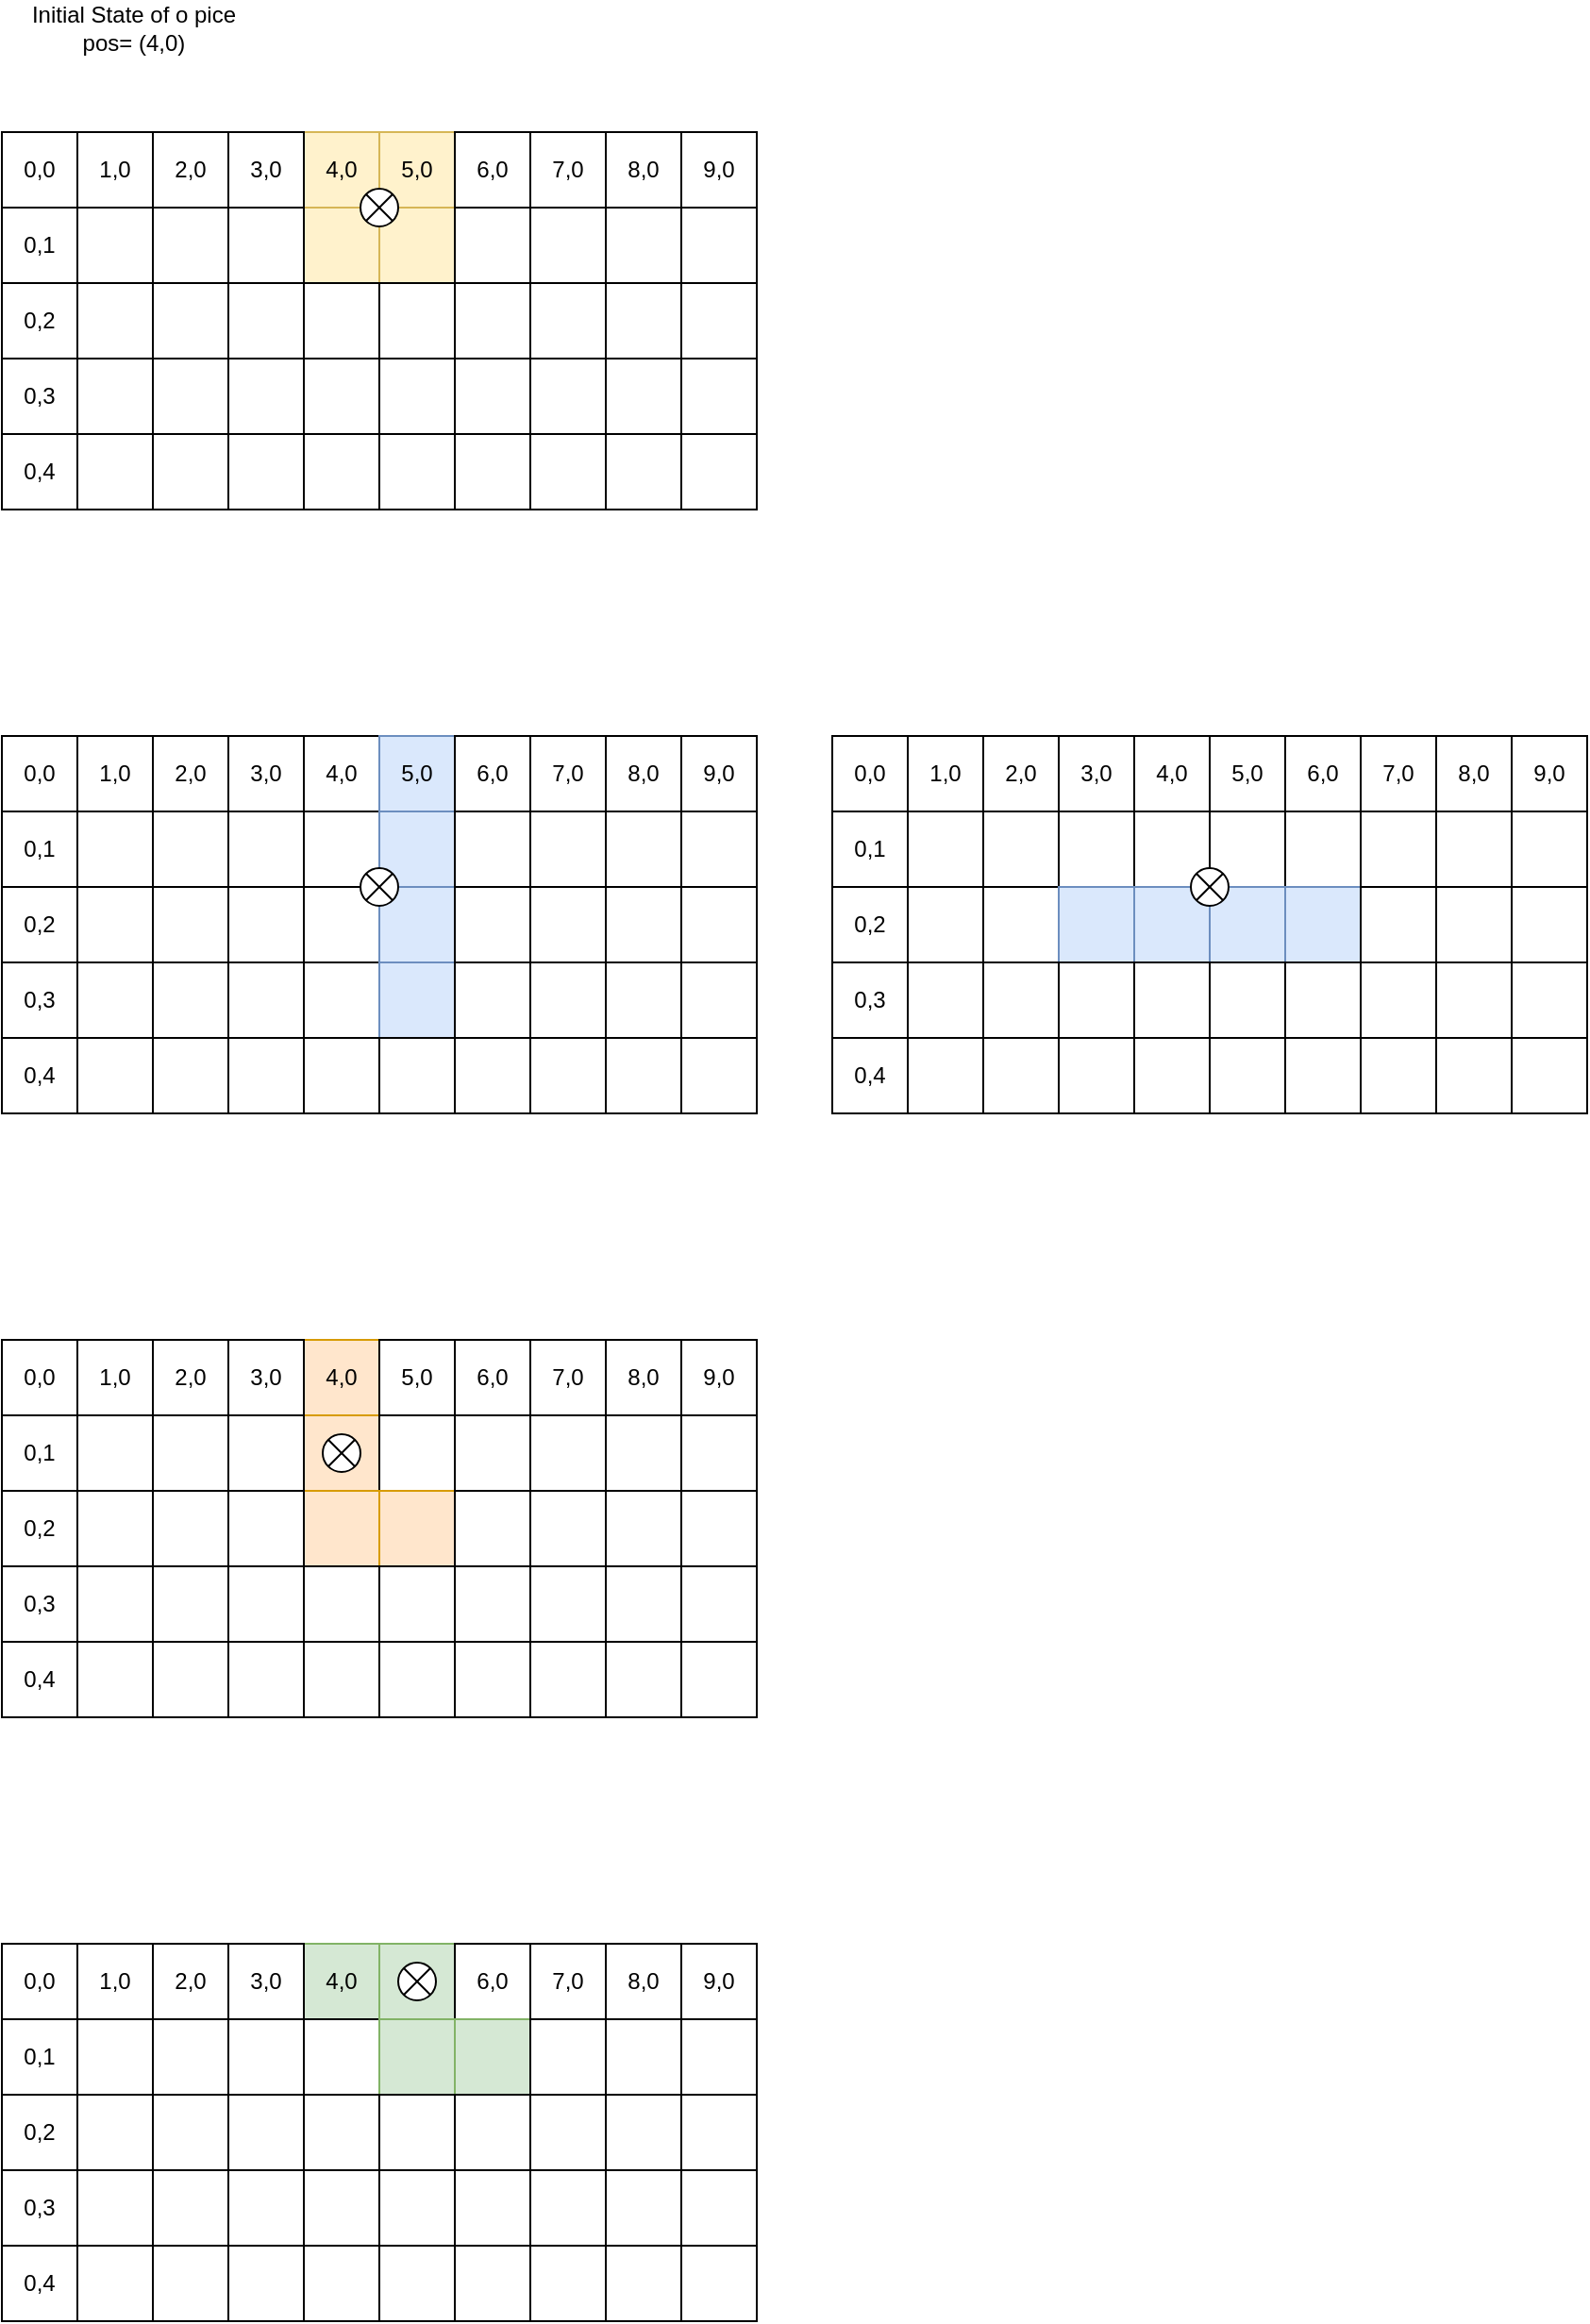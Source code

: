 <mxfile>
    <diagram id="CMZsTJMSf-XiIZ-2esJY" name="Page-1">
        <mxGraphModel dx="771" dy="532" grid="1" gridSize="10" guides="1" tooltips="1" connect="1" arrows="1" fold="1" page="1" pageScale="1" pageWidth="850" pageHeight="1100" math="0" shadow="0">
            <root>
                <mxCell id="0"/>
                <mxCell id="1" parent="0"/>
                <mxCell id="2" value="0,0" style="whiteSpace=wrap;html=1;aspect=fixed;" parent="1" vertex="1">
                    <mxGeometry x="240" y="120" width="40" height="40" as="geometry"/>
                </mxCell>
                <mxCell id="3" value="1,0" style="whiteSpace=wrap;html=1;aspect=fixed;" parent="1" vertex="1">
                    <mxGeometry x="280" y="120" width="40" height="40" as="geometry"/>
                </mxCell>
                <mxCell id="4" value="2,0" style="whiteSpace=wrap;html=1;aspect=fixed;" parent="1" vertex="1">
                    <mxGeometry x="320" y="120" width="40" height="40" as="geometry"/>
                </mxCell>
                <mxCell id="5" value="4,0" style="whiteSpace=wrap;html=1;aspect=fixed;fillColor=#fff2cc;strokeColor=#d6b656;" parent="1" vertex="1">
                    <mxGeometry x="400" y="120" width="40" height="40" as="geometry"/>
                </mxCell>
                <mxCell id="6" value="3,0" style="whiteSpace=wrap;html=1;aspect=fixed;" parent="1" vertex="1">
                    <mxGeometry x="360" y="120" width="40" height="40" as="geometry"/>
                </mxCell>
                <mxCell id="8" value="5,0" style="whiteSpace=wrap;html=1;aspect=fixed;fillColor=#fff2cc;strokeColor=#d6b656;" parent="1" vertex="1">
                    <mxGeometry x="440" y="120" width="40" height="40" as="geometry"/>
                </mxCell>
                <mxCell id="9" value="6,0" style="whiteSpace=wrap;html=1;aspect=fixed;" parent="1" vertex="1">
                    <mxGeometry x="480" y="120" width="40" height="40" as="geometry"/>
                </mxCell>
                <mxCell id="10" value="7,0" style="whiteSpace=wrap;html=1;aspect=fixed;" parent="1" vertex="1">
                    <mxGeometry x="520" y="120" width="40" height="40" as="geometry"/>
                </mxCell>
                <mxCell id="11" value="9,0" style="whiteSpace=wrap;html=1;aspect=fixed;" parent="1" vertex="1">
                    <mxGeometry x="600" y="120" width="40" height="40" as="geometry"/>
                </mxCell>
                <mxCell id="12" value="8,0" style="whiteSpace=wrap;html=1;aspect=fixed;" parent="1" vertex="1">
                    <mxGeometry x="560" y="120" width="40" height="40" as="geometry"/>
                </mxCell>
                <mxCell id="13" value="0,1" style="whiteSpace=wrap;html=1;aspect=fixed;" parent="1" vertex="1">
                    <mxGeometry x="240" y="160" width="40" height="40" as="geometry"/>
                </mxCell>
                <mxCell id="14" value="" style="whiteSpace=wrap;html=1;aspect=fixed;" parent="1" vertex="1">
                    <mxGeometry x="280" y="160" width="40" height="40" as="geometry"/>
                </mxCell>
                <mxCell id="15" value="" style="whiteSpace=wrap;html=1;aspect=fixed;" parent="1" vertex="1">
                    <mxGeometry x="320" y="160" width="40" height="40" as="geometry"/>
                </mxCell>
                <mxCell id="16" value="" style="whiteSpace=wrap;html=1;aspect=fixed;fillColor=#fff2cc;strokeColor=#d6b656;" parent="1" vertex="1">
                    <mxGeometry x="400" y="160" width="40" height="40" as="geometry"/>
                </mxCell>
                <mxCell id="17" value="" style="whiteSpace=wrap;html=1;aspect=fixed;" parent="1" vertex="1">
                    <mxGeometry x="360" y="160" width="40" height="40" as="geometry"/>
                </mxCell>
                <mxCell id="18" value="" style="whiteSpace=wrap;html=1;aspect=fixed;fillColor=#fff2cc;strokeColor=#d6b656;" parent="1" vertex="1">
                    <mxGeometry x="440" y="160" width="40" height="40" as="geometry"/>
                </mxCell>
                <mxCell id="19" value="" style="whiteSpace=wrap;html=1;aspect=fixed;" parent="1" vertex="1">
                    <mxGeometry x="480" y="160" width="40" height="40" as="geometry"/>
                </mxCell>
                <mxCell id="20" value="" style="whiteSpace=wrap;html=1;aspect=fixed;" parent="1" vertex="1">
                    <mxGeometry x="520" y="160" width="40" height="40" as="geometry"/>
                </mxCell>
                <mxCell id="21" value="" style="whiteSpace=wrap;html=1;aspect=fixed;" parent="1" vertex="1">
                    <mxGeometry x="600" y="160" width="40" height="40" as="geometry"/>
                </mxCell>
                <mxCell id="22" value="" style="whiteSpace=wrap;html=1;aspect=fixed;" parent="1" vertex="1">
                    <mxGeometry x="560" y="160" width="40" height="40" as="geometry"/>
                </mxCell>
                <mxCell id="23" value="0,2" style="whiteSpace=wrap;html=1;aspect=fixed;" parent="1" vertex="1">
                    <mxGeometry x="240" y="200" width="40" height="40" as="geometry"/>
                </mxCell>
                <mxCell id="24" value="" style="whiteSpace=wrap;html=1;aspect=fixed;" parent="1" vertex="1">
                    <mxGeometry x="280" y="200" width="40" height="40" as="geometry"/>
                </mxCell>
                <mxCell id="25" value="" style="whiteSpace=wrap;html=1;aspect=fixed;" parent="1" vertex="1">
                    <mxGeometry x="320" y="200" width="40" height="40" as="geometry"/>
                </mxCell>
                <mxCell id="26" value="" style="whiteSpace=wrap;html=1;aspect=fixed;" parent="1" vertex="1">
                    <mxGeometry x="400" y="200" width="40" height="40" as="geometry"/>
                </mxCell>
                <mxCell id="27" value="" style="whiteSpace=wrap;html=1;aspect=fixed;" parent="1" vertex="1">
                    <mxGeometry x="360" y="200" width="40" height="40" as="geometry"/>
                </mxCell>
                <mxCell id="28" value="" style="whiteSpace=wrap;html=1;aspect=fixed;" parent="1" vertex="1">
                    <mxGeometry x="440" y="200" width="40" height="40" as="geometry"/>
                </mxCell>
                <mxCell id="29" value="" style="whiteSpace=wrap;html=1;aspect=fixed;" parent="1" vertex="1">
                    <mxGeometry x="480" y="200" width="40" height="40" as="geometry"/>
                </mxCell>
                <mxCell id="30" value="" style="whiteSpace=wrap;html=1;aspect=fixed;" parent="1" vertex="1">
                    <mxGeometry x="520" y="200" width="40" height="40" as="geometry"/>
                </mxCell>
                <mxCell id="31" value="" style="whiteSpace=wrap;html=1;aspect=fixed;" parent="1" vertex="1">
                    <mxGeometry x="600" y="200" width="40" height="40" as="geometry"/>
                </mxCell>
                <mxCell id="32" value="" style="whiteSpace=wrap;html=1;aspect=fixed;" parent="1" vertex="1">
                    <mxGeometry x="560" y="200" width="40" height="40" as="geometry"/>
                </mxCell>
                <mxCell id="33" value="0,3" style="whiteSpace=wrap;html=1;aspect=fixed;" parent="1" vertex="1">
                    <mxGeometry x="240" y="240" width="40" height="40" as="geometry"/>
                </mxCell>
                <mxCell id="34" value="" style="whiteSpace=wrap;html=1;aspect=fixed;" parent="1" vertex="1">
                    <mxGeometry x="280" y="240" width="40" height="40" as="geometry"/>
                </mxCell>
                <mxCell id="35" value="" style="whiteSpace=wrap;html=1;aspect=fixed;" parent="1" vertex="1">
                    <mxGeometry x="320" y="240" width="40" height="40" as="geometry"/>
                </mxCell>
                <mxCell id="36" value="" style="whiteSpace=wrap;html=1;aspect=fixed;" parent="1" vertex="1">
                    <mxGeometry x="400" y="240" width="40" height="40" as="geometry"/>
                </mxCell>
                <mxCell id="37" value="" style="whiteSpace=wrap;html=1;aspect=fixed;" parent="1" vertex="1">
                    <mxGeometry x="360" y="240" width="40" height="40" as="geometry"/>
                </mxCell>
                <mxCell id="38" value="" style="whiteSpace=wrap;html=1;aspect=fixed;" parent="1" vertex="1">
                    <mxGeometry x="440" y="240" width="40" height="40" as="geometry"/>
                </mxCell>
                <mxCell id="39" value="" style="whiteSpace=wrap;html=1;aspect=fixed;" parent="1" vertex="1">
                    <mxGeometry x="480" y="240" width="40" height="40" as="geometry"/>
                </mxCell>
                <mxCell id="40" value="" style="whiteSpace=wrap;html=1;aspect=fixed;" parent="1" vertex="1">
                    <mxGeometry x="520" y="240" width="40" height="40" as="geometry"/>
                </mxCell>
                <mxCell id="41" value="" style="whiteSpace=wrap;html=1;aspect=fixed;" parent="1" vertex="1">
                    <mxGeometry x="600" y="240" width="40" height="40" as="geometry"/>
                </mxCell>
                <mxCell id="42" value="" style="whiteSpace=wrap;html=1;aspect=fixed;" parent="1" vertex="1">
                    <mxGeometry x="560" y="240" width="40" height="40" as="geometry"/>
                </mxCell>
                <mxCell id="43" value="0,4" style="whiteSpace=wrap;html=1;aspect=fixed;" parent="1" vertex="1">
                    <mxGeometry x="240" y="280" width="40" height="40" as="geometry"/>
                </mxCell>
                <mxCell id="44" value="" style="whiteSpace=wrap;html=1;aspect=fixed;" parent="1" vertex="1">
                    <mxGeometry x="280" y="280" width="40" height="40" as="geometry"/>
                </mxCell>
                <mxCell id="45" value="" style="whiteSpace=wrap;html=1;aspect=fixed;" parent="1" vertex="1">
                    <mxGeometry x="320" y="280" width="40" height="40" as="geometry"/>
                </mxCell>
                <mxCell id="46" value="" style="whiteSpace=wrap;html=1;aspect=fixed;" parent="1" vertex="1">
                    <mxGeometry x="400" y="280" width="40" height="40" as="geometry"/>
                </mxCell>
                <mxCell id="47" value="" style="whiteSpace=wrap;html=1;aspect=fixed;" parent="1" vertex="1">
                    <mxGeometry x="360" y="280" width="40" height="40" as="geometry"/>
                </mxCell>
                <mxCell id="48" value="" style="whiteSpace=wrap;html=1;aspect=fixed;" parent="1" vertex="1">
                    <mxGeometry x="440" y="280" width="40" height="40" as="geometry"/>
                </mxCell>
                <mxCell id="49" value="" style="whiteSpace=wrap;html=1;aspect=fixed;" parent="1" vertex="1">
                    <mxGeometry x="480" y="280" width="40" height="40" as="geometry"/>
                </mxCell>
                <mxCell id="50" value="" style="whiteSpace=wrap;html=1;aspect=fixed;" parent="1" vertex="1">
                    <mxGeometry x="520" y="280" width="40" height="40" as="geometry"/>
                </mxCell>
                <mxCell id="51" value="" style="whiteSpace=wrap;html=1;aspect=fixed;" parent="1" vertex="1">
                    <mxGeometry x="600" y="280" width="40" height="40" as="geometry"/>
                </mxCell>
                <mxCell id="52" value="" style="whiteSpace=wrap;html=1;aspect=fixed;" parent="1" vertex="1">
                    <mxGeometry x="560" y="280" width="40" height="40" as="geometry"/>
                </mxCell>
                <mxCell id="53" value="Initial State of o pice&lt;br&gt;pos= (4,0)" style="text;html=1;strokeColor=none;fillColor=none;align=center;verticalAlign=middle;whiteSpace=wrap;rounded=0;" parent="1" vertex="1">
                    <mxGeometry x="240" y="50" width="140" height="30" as="geometry"/>
                </mxCell>
                <mxCell id="54" value="0,0" style="whiteSpace=wrap;html=1;aspect=fixed;" parent="1" vertex="1">
                    <mxGeometry x="240" y="440" width="40" height="40" as="geometry"/>
                </mxCell>
                <mxCell id="55" value="1,0" style="whiteSpace=wrap;html=1;aspect=fixed;" parent="1" vertex="1">
                    <mxGeometry x="280" y="440" width="40" height="40" as="geometry"/>
                </mxCell>
                <mxCell id="56" value="2,0" style="whiteSpace=wrap;html=1;aspect=fixed;" parent="1" vertex="1">
                    <mxGeometry x="320" y="440" width="40" height="40" as="geometry"/>
                </mxCell>
                <mxCell id="57" value="4,0" style="whiteSpace=wrap;html=1;aspect=fixed;" parent="1" vertex="1">
                    <mxGeometry x="400" y="440" width="40" height="40" as="geometry"/>
                </mxCell>
                <mxCell id="58" value="3,0" style="whiteSpace=wrap;html=1;aspect=fixed;" parent="1" vertex="1">
                    <mxGeometry x="360" y="440" width="40" height="40" as="geometry"/>
                </mxCell>
                <mxCell id="59" value="5,0" style="whiteSpace=wrap;html=1;aspect=fixed;fillColor=#dae8fc;strokeColor=#6c8ebf;" parent="1" vertex="1">
                    <mxGeometry x="440" y="440" width="40" height="40" as="geometry"/>
                </mxCell>
                <mxCell id="60" value="6,0" style="whiteSpace=wrap;html=1;aspect=fixed;" parent="1" vertex="1">
                    <mxGeometry x="480" y="440" width="40" height="40" as="geometry"/>
                </mxCell>
                <mxCell id="61" value="7,0" style="whiteSpace=wrap;html=1;aspect=fixed;" parent="1" vertex="1">
                    <mxGeometry x="520" y="440" width="40" height="40" as="geometry"/>
                </mxCell>
                <mxCell id="62" value="9,0" style="whiteSpace=wrap;html=1;aspect=fixed;" parent="1" vertex="1">
                    <mxGeometry x="600" y="440" width="40" height="40" as="geometry"/>
                </mxCell>
                <mxCell id="63" value="8,0" style="whiteSpace=wrap;html=1;aspect=fixed;" parent="1" vertex="1">
                    <mxGeometry x="560" y="440" width="40" height="40" as="geometry"/>
                </mxCell>
                <mxCell id="64" value="0,1" style="whiteSpace=wrap;html=1;aspect=fixed;" parent="1" vertex="1">
                    <mxGeometry x="240" y="480" width="40" height="40" as="geometry"/>
                </mxCell>
                <mxCell id="65" value="" style="whiteSpace=wrap;html=1;aspect=fixed;" parent="1" vertex="1">
                    <mxGeometry x="280" y="480" width="40" height="40" as="geometry"/>
                </mxCell>
                <mxCell id="66" value="" style="whiteSpace=wrap;html=1;aspect=fixed;" parent="1" vertex="1">
                    <mxGeometry x="320" y="480" width="40" height="40" as="geometry"/>
                </mxCell>
                <mxCell id="67" value="" style="whiteSpace=wrap;html=1;aspect=fixed;" parent="1" vertex="1">
                    <mxGeometry x="400" y="480" width="40" height="40" as="geometry"/>
                </mxCell>
                <mxCell id="68" value="" style="whiteSpace=wrap;html=1;aspect=fixed;" parent="1" vertex="1">
                    <mxGeometry x="360" y="480" width="40" height="40" as="geometry"/>
                </mxCell>
                <mxCell id="69" value="" style="whiteSpace=wrap;html=1;aspect=fixed;fillColor=#dae8fc;strokeColor=#6c8ebf;" parent="1" vertex="1">
                    <mxGeometry x="440" y="480" width="40" height="40" as="geometry"/>
                </mxCell>
                <mxCell id="70" value="" style="whiteSpace=wrap;html=1;aspect=fixed;" parent="1" vertex="1">
                    <mxGeometry x="480" y="480" width="40" height="40" as="geometry"/>
                </mxCell>
                <mxCell id="71" value="" style="whiteSpace=wrap;html=1;aspect=fixed;" parent="1" vertex="1">
                    <mxGeometry x="520" y="480" width="40" height="40" as="geometry"/>
                </mxCell>
                <mxCell id="72" value="" style="whiteSpace=wrap;html=1;aspect=fixed;" parent="1" vertex="1">
                    <mxGeometry x="600" y="480" width="40" height="40" as="geometry"/>
                </mxCell>
                <mxCell id="73" value="" style="whiteSpace=wrap;html=1;aspect=fixed;" parent="1" vertex="1">
                    <mxGeometry x="560" y="480" width="40" height="40" as="geometry"/>
                </mxCell>
                <mxCell id="74" value="0,2" style="whiteSpace=wrap;html=1;aspect=fixed;" parent="1" vertex="1">
                    <mxGeometry x="240" y="520" width="40" height="40" as="geometry"/>
                </mxCell>
                <mxCell id="75" value="" style="whiteSpace=wrap;html=1;aspect=fixed;" parent="1" vertex="1">
                    <mxGeometry x="280" y="520" width="40" height="40" as="geometry"/>
                </mxCell>
                <mxCell id="76" value="" style="whiteSpace=wrap;html=1;aspect=fixed;" parent="1" vertex="1">
                    <mxGeometry x="320" y="520" width="40" height="40" as="geometry"/>
                </mxCell>
                <mxCell id="77" value="" style="whiteSpace=wrap;html=1;aspect=fixed;" parent="1" vertex="1">
                    <mxGeometry x="400" y="520" width="40" height="40" as="geometry"/>
                </mxCell>
                <mxCell id="78" value="" style="whiteSpace=wrap;html=1;aspect=fixed;" parent="1" vertex="1">
                    <mxGeometry x="360" y="520" width="40" height="40" as="geometry"/>
                </mxCell>
                <mxCell id="79" value="" style="whiteSpace=wrap;html=1;aspect=fixed;fillColor=#dae8fc;strokeColor=#6c8ebf;" parent="1" vertex="1">
                    <mxGeometry x="440" y="520" width="40" height="40" as="geometry"/>
                </mxCell>
                <mxCell id="80" value="" style="whiteSpace=wrap;html=1;aspect=fixed;" parent="1" vertex="1">
                    <mxGeometry x="480" y="520" width="40" height="40" as="geometry"/>
                </mxCell>
                <mxCell id="81" value="" style="whiteSpace=wrap;html=1;aspect=fixed;" parent="1" vertex="1">
                    <mxGeometry x="520" y="520" width="40" height="40" as="geometry"/>
                </mxCell>
                <mxCell id="82" value="" style="whiteSpace=wrap;html=1;aspect=fixed;" parent="1" vertex="1">
                    <mxGeometry x="600" y="520" width="40" height="40" as="geometry"/>
                </mxCell>
                <mxCell id="83" value="" style="whiteSpace=wrap;html=1;aspect=fixed;" parent="1" vertex="1">
                    <mxGeometry x="560" y="520" width="40" height="40" as="geometry"/>
                </mxCell>
                <mxCell id="84" value="0,3" style="whiteSpace=wrap;html=1;aspect=fixed;" parent="1" vertex="1">
                    <mxGeometry x="240" y="560" width="40" height="40" as="geometry"/>
                </mxCell>
                <mxCell id="85" value="" style="whiteSpace=wrap;html=1;aspect=fixed;" parent="1" vertex="1">
                    <mxGeometry x="280" y="560" width="40" height="40" as="geometry"/>
                </mxCell>
                <mxCell id="86" value="" style="whiteSpace=wrap;html=1;aspect=fixed;" parent="1" vertex="1">
                    <mxGeometry x="320" y="560" width="40" height="40" as="geometry"/>
                </mxCell>
                <mxCell id="87" value="" style="whiteSpace=wrap;html=1;aspect=fixed;" parent="1" vertex="1">
                    <mxGeometry x="400" y="560" width="40" height="40" as="geometry"/>
                </mxCell>
                <mxCell id="88" value="" style="whiteSpace=wrap;html=1;aspect=fixed;" parent="1" vertex="1">
                    <mxGeometry x="360" y="560" width="40" height="40" as="geometry"/>
                </mxCell>
                <mxCell id="89" value="" style="whiteSpace=wrap;html=1;aspect=fixed;fillColor=#dae8fc;strokeColor=#6c8ebf;" parent="1" vertex="1">
                    <mxGeometry x="440" y="560" width="40" height="40" as="geometry"/>
                </mxCell>
                <mxCell id="90" value="" style="whiteSpace=wrap;html=1;aspect=fixed;" parent="1" vertex="1">
                    <mxGeometry x="480" y="560" width="40" height="40" as="geometry"/>
                </mxCell>
                <mxCell id="91" value="" style="whiteSpace=wrap;html=1;aspect=fixed;" parent="1" vertex="1">
                    <mxGeometry x="520" y="560" width="40" height="40" as="geometry"/>
                </mxCell>
                <mxCell id="92" value="" style="whiteSpace=wrap;html=1;aspect=fixed;" parent="1" vertex="1">
                    <mxGeometry x="600" y="560" width="40" height="40" as="geometry"/>
                </mxCell>
                <mxCell id="93" value="" style="whiteSpace=wrap;html=1;aspect=fixed;" parent="1" vertex="1">
                    <mxGeometry x="560" y="560" width="40" height="40" as="geometry"/>
                </mxCell>
                <mxCell id="94" value="0,4" style="whiteSpace=wrap;html=1;aspect=fixed;" parent="1" vertex="1">
                    <mxGeometry x="240" y="600" width="40" height="40" as="geometry"/>
                </mxCell>
                <mxCell id="95" value="" style="whiteSpace=wrap;html=1;aspect=fixed;" parent="1" vertex="1">
                    <mxGeometry x="280" y="600" width="40" height="40" as="geometry"/>
                </mxCell>
                <mxCell id="96" value="" style="whiteSpace=wrap;html=1;aspect=fixed;" parent="1" vertex="1">
                    <mxGeometry x="320" y="600" width="40" height="40" as="geometry"/>
                </mxCell>
                <mxCell id="97" value="" style="whiteSpace=wrap;html=1;aspect=fixed;" parent="1" vertex="1">
                    <mxGeometry x="400" y="600" width="40" height="40" as="geometry"/>
                </mxCell>
                <mxCell id="98" value="" style="whiteSpace=wrap;html=1;aspect=fixed;" parent="1" vertex="1">
                    <mxGeometry x="360" y="600" width="40" height="40" as="geometry"/>
                </mxCell>
                <mxCell id="99" value="" style="whiteSpace=wrap;html=1;aspect=fixed;" parent="1" vertex="1">
                    <mxGeometry x="440" y="600" width="40" height="40" as="geometry"/>
                </mxCell>
                <mxCell id="100" value="" style="whiteSpace=wrap;html=1;aspect=fixed;" parent="1" vertex="1">
                    <mxGeometry x="480" y="600" width="40" height="40" as="geometry"/>
                </mxCell>
                <mxCell id="101" value="" style="whiteSpace=wrap;html=1;aspect=fixed;" parent="1" vertex="1">
                    <mxGeometry x="520" y="600" width="40" height="40" as="geometry"/>
                </mxCell>
                <mxCell id="102" value="" style="whiteSpace=wrap;html=1;aspect=fixed;" parent="1" vertex="1">
                    <mxGeometry x="600" y="600" width="40" height="40" as="geometry"/>
                </mxCell>
                <mxCell id="103" value="" style="whiteSpace=wrap;html=1;aspect=fixed;" parent="1" vertex="1">
                    <mxGeometry x="560" y="600" width="40" height="40" as="geometry"/>
                </mxCell>
                <mxCell id="104" value="0,0" style="whiteSpace=wrap;html=1;aspect=fixed;" parent="1" vertex="1">
                    <mxGeometry x="680" y="440" width="40" height="40" as="geometry"/>
                </mxCell>
                <mxCell id="105" value="1,0" style="whiteSpace=wrap;html=1;aspect=fixed;" parent="1" vertex="1">
                    <mxGeometry x="720" y="440" width="40" height="40" as="geometry"/>
                </mxCell>
                <mxCell id="106" value="2,0" style="whiteSpace=wrap;html=1;aspect=fixed;" parent="1" vertex="1">
                    <mxGeometry x="760" y="440" width="40" height="40" as="geometry"/>
                </mxCell>
                <mxCell id="107" value="4,0" style="whiteSpace=wrap;html=1;aspect=fixed;" parent="1" vertex="1">
                    <mxGeometry x="840" y="440" width="40" height="40" as="geometry"/>
                </mxCell>
                <mxCell id="108" value="3,0" style="whiteSpace=wrap;html=1;aspect=fixed;" parent="1" vertex="1">
                    <mxGeometry x="800" y="440" width="40" height="40" as="geometry"/>
                </mxCell>
                <mxCell id="109" value="5,0" style="whiteSpace=wrap;html=1;aspect=fixed;" parent="1" vertex="1">
                    <mxGeometry x="880" y="440" width="40" height="40" as="geometry"/>
                </mxCell>
                <mxCell id="110" value="6,0" style="whiteSpace=wrap;html=1;aspect=fixed;" parent="1" vertex="1">
                    <mxGeometry x="920" y="440" width="40" height="40" as="geometry"/>
                </mxCell>
                <mxCell id="111" value="7,0" style="whiteSpace=wrap;html=1;aspect=fixed;" parent="1" vertex="1">
                    <mxGeometry x="960" y="440" width="40" height="40" as="geometry"/>
                </mxCell>
                <mxCell id="112" value="9,0" style="whiteSpace=wrap;html=1;aspect=fixed;" parent="1" vertex="1">
                    <mxGeometry x="1040" y="440" width="40" height="40" as="geometry"/>
                </mxCell>
                <mxCell id="113" value="8,0" style="whiteSpace=wrap;html=1;aspect=fixed;" parent="1" vertex="1">
                    <mxGeometry x="1000" y="440" width="40" height="40" as="geometry"/>
                </mxCell>
                <mxCell id="114" value="0,1" style="whiteSpace=wrap;html=1;aspect=fixed;" parent="1" vertex="1">
                    <mxGeometry x="680" y="480" width="40" height="40" as="geometry"/>
                </mxCell>
                <mxCell id="115" value="" style="whiteSpace=wrap;html=1;aspect=fixed;" parent="1" vertex="1">
                    <mxGeometry x="720" y="480" width="40" height="40" as="geometry"/>
                </mxCell>
                <mxCell id="116" value="" style="whiteSpace=wrap;html=1;aspect=fixed;" parent="1" vertex="1">
                    <mxGeometry x="760" y="480" width="40" height="40" as="geometry"/>
                </mxCell>
                <mxCell id="117" value="" style="whiteSpace=wrap;html=1;aspect=fixed;" parent="1" vertex="1">
                    <mxGeometry x="840" y="480" width="40" height="40" as="geometry"/>
                </mxCell>
                <mxCell id="118" value="" style="whiteSpace=wrap;html=1;aspect=fixed;" parent="1" vertex="1">
                    <mxGeometry x="800" y="480" width="40" height="40" as="geometry"/>
                </mxCell>
                <mxCell id="119" value="" style="whiteSpace=wrap;html=1;aspect=fixed;" parent="1" vertex="1">
                    <mxGeometry x="880" y="480" width="40" height="40" as="geometry"/>
                </mxCell>
                <mxCell id="120" value="" style="whiteSpace=wrap;html=1;aspect=fixed;" parent="1" vertex="1">
                    <mxGeometry x="920" y="480" width="40" height="40" as="geometry"/>
                </mxCell>
                <mxCell id="121" value="" style="whiteSpace=wrap;html=1;aspect=fixed;" parent="1" vertex="1">
                    <mxGeometry x="960" y="480" width="40" height="40" as="geometry"/>
                </mxCell>
                <mxCell id="122" value="" style="whiteSpace=wrap;html=1;aspect=fixed;" parent="1" vertex="1">
                    <mxGeometry x="1040" y="480" width="40" height="40" as="geometry"/>
                </mxCell>
                <mxCell id="123" value="" style="whiteSpace=wrap;html=1;aspect=fixed;" parent="1" vertex="1">
                    <mxGeometry x="1000" y="480" width="40" height="40" as="geometry"/>
                </mxCell>
                <mxCell id="124" value="0,2" style="whiteSpace=wrap;html=1;aspect=fixed;" parent="1" vertex="1">
                    <mxGeometry x="680" y="520" width="40" height="40" as="geometry"/>
                </mxCell>
                <mxCell id="125" value="" style="whiteSpace=wrap;html=1;aspect=fixed;" parent="1" vertex="1">
                    <mxGeometry x="720" y="520" width="40" height="40" as="geometry"/>
                </mxCell>
                <mxCell id="126" value="" style="whiteSpace=wrap;html=1;aspect=fixed;" parent="1" vertex="1">
                    <mxGeometry x="760" y="520" width="40" height="40" as="geometry"/>
                </mxCell>
                <mxCell id="127" value="" style="whiteSpace=wrap;html=1;aspect=fixed;fillColor=#dae8fc;strokeColor=#6c8ebf;" parent="1" vertex="1">
                    <mxGeometry x="840" y="520" width="40" height="40" as="geometry"/>
                </mxCell>
                <mxCell id="128" value="" style="whiteSpace=wrap;html=1;aspect=fixed;fillColor=#dae8fc;strokeColor=#6c8ebf;" parent="1" vertex="1">
                    <mxGeometry x="800" y="520" width="40" height="40" as="geometry"/>
                </mxCell>
                <mxCell id="129" value="" style="whiteSpace=wrap;html=1;aspect=fixed;fillColor=#dae8fc;strokeColor=#6c8ebf;" parent="1" vertex="1">
                    <mxGeometry x="880" y="520" width="40" height="40" as="geometry"/>
                </mxCell>
                <mxCell id="130" value="" style="whiteSpace=wrap;html=1;aspect=fixed;fillColor=#dae8fc;strokeColor=#6c8ebf;" parent="1" vertex="1">
                    <mxGeometry x="920" y="520" width="40" height="40" as="geometry"/>
                </mxCell>
                <mxCell id="131" value="" style="whiteSpace=wrap;html=1;aspect=fixed;" parent="1" vertex="1">
                    <mxGeometry x="960" y="520" width="40" height="40" as="geometry"/>
                </mxCell>
                <mxCell id="132" value="" style="whiteSpace=wrap;html=1;aspect=fixed;" parent="1" vertex="1">
                    <mxGeometry x="1040" y="520" width="40" height="40" as="geometry"/>
                </mxCell>
                <mxCell id="133" value="" style="whiteSpace=wrap;html=1;aspect=fixed;" parent="1" vertex="1">
                    <mxGeometry x="1000" y="520" width="40" height="40" as="geometry"/>
                </mxCell>
                <mxCell id="134" value="0,3" style="whiteSpace=wrap;html=1;aspect=fixed;" parent="1" vertex="1">
                    <mxGeometry x="680" y="560" width="40" height="40" as="geometry"/>
                </mxCell>
                <mxCell id="135" value="" style="whiteSpace=wrap;html=1;aspect=fixed;" parent="1" vertex="1">
                    <mxGeometry x="720" y="560" width="40" height="40" as="geometry"/>
                </mxCell>
                <mxCell id="136" value="" style="whiteSpace=wrap;html=1;aspect=fixed;" parent="1" vertex="1">
                    <mxGeometry x="760" y="560" width="40" height="40" as="geometry"/>
                </mxCell>
                <mxCell id="137" value="" style="whiteSpace=wrap;html=1;aspect=fixed;" parent="1" vertex="1">
                    <mxGeometry x="840" y="560" width="40" height="40" as="geometry"/>
                </mxCell>
                <mxCell id="138" value="" style="whiteSpace=wrap;html=1;aspect=fixed;" parent="1" vertex="1">
                    <mxGeometry x="800" y="560" width="40" height="40" as="geometry"/>
                </mxCell>
                <mxCell id="139" value="" style="whiteSpace=wrap;html=1;aspect=fixed;" parent="1" vertex="1">
                    <mxGeometry x="880" y="560" width="40" height="40" as="geometry"/>
                </mxCell>
                <mxCell id="140" value="" style="whiteSpace=wrap;html=1;aspect=fixed;" parent="1" vertex="1">
                    <mxGeometry x="920" y="560" width="40" height="40" as="geometry"/>
                </mxCell>
                <mxCell id="141" value="" style="whiteSpace=wrap;html=1;aspect=fixed;" parent="1" vertex="1">
                    <mxGeometry x="960" y="560" width="40" height="40" as="geometry"/>
                </mxCell>
                <mxCell id="142" value="" style="whiteSpace=wrap;html=1;aspect=fixed;" parent="1" vertex="1">
                    <mxGeometry x="1040" y="560" width="40" height="40" as="geometry"/>
                </mxCell>
                <mxCell id="143" value="" style="whiteSpace=wrap;html=1;aspect=fixed;" parent="1" vertex="1">
                    <mxGeometry x="1000" y="560" width="40" height="40" as="geometry"/>
                </mxCell>
                <mxCell id="144" value="0,4" style="whiteSpace=wrap;html=1;aspect=fixed;" parent="1" vertex="1">
                    <mxGeometry x="680" y="600" width="40" height="40" as="geometry"/>
                </mxCell>
                <mxCell id="145" value="" style="whiteSpace=wrap;html=1;aspect=fixed;" parent="1" vertex="1">
                    <mxGeometry x="720" y="600" width="40" height="40" as="geometry"/>
                </mxCell>
                <mxCell id="146" value="" style="whiteSpace=wrap;html=1;aspect=fixed;" parent="1" vertex="1">
                    <mxGeometry x="760" y="600" width="40" height="40" as="geometry"/>
                </mxCell>
                <mxCell id="147" value="" style="whiteSpace=wrap;html=1;aspect=fixed;" parent="1" vertex="1">
                    <mxGeometry x="840" y="600" width="40" height="40" as="geometry"/>
                </mxCell>
                <mxCell id="148" value="" style="whiteSpace=wrap;html=1;aspect=fixed;" parent="1" vertex="1">
                    <mxGeometry x="800" y="600" width="40" height="40" as="geometry"/>
                </mxCell>
                <mxCell id="149" value="" style="whiteSpace=wrap;html=1;aspect=fixed;" parent="1" vertex="1">
                    <mxGeometry x="880" y="600" width="40" height="40" as="geometry"/>
                </mxCell>
                <mxCell id="150" value="" style="whiteSpace=wrap;html=1;aspect=fixed;" parent="1" vertex="1">
                    <mxGeometry x="920" y="600" width="40" height="40" as="geometry"/>
                </mxCell>
                <mxCell id="151" value="" style="whiteSpace=wrap;html=1;aspect=fixed;" parent="1" vertex="1">
                    <mxGeometry x="960" y="600" width="40" height="40" as="geometry"/>
                </mxCell>
                <mxCell id="152" value="" style="whiteSpace=wrap;html=1;aspect=fixed;" parent="1" vertex="1">
                    <mxGeometry x="1040" y="600" width="40" height="40" as="geometry"/>
                </mxCell>
                <mxCell id="153" value="" style="whiteSpace=wrap;html=1;aspect=fixed;" parent="1" vertex="1">
                    <mxGeometry x="1000" y="600" width="40" height="40" as="geometry"/>
                </mxCell>
                <mxCell id="154" value="" style="shape=sumEllipse;perimeter=ellipsePerimeter;whiteSpace=wrap;html=1;backgroundOutline=1;" parent="1" vertex="1">
                    <mxGeometry x="430" y="510" width="20" height="20" as="geometry"/>
                </mxCell>
                <mxCell id="155" value="" style="shape=sumEllipse;perimeter=ellipsePerimeter;whiteSpace=wrap;html=1;backgroundOutline=1;" parent="1" vertex="1">
                    <mxGeometry x="430" y="150" width="20" height="20" as="geometry"/>
                </mxCell>
                <mxCell id="156" value="" style="shape=sumEllipse;perimeter=ellipsePerimeter;whiteSpace=wrap;html=1;backgroundOutline=1;" parent="1" vertex="1">
                    <mxGeometry x="870" y="510" width="20" height="20" as="geometry"/>
                </mxCell>
                <mxCell id="157" value="0,0" style="whiteSpace=wrap;html=1;aspect=fixed;" parent="1" vertex="1">
                    <mxGeometry x="240" y="760" width="40" height="40" as="geometry"/>
                </mxCell>
                <mxCell id="158" value="1,0" style="whiteSpace=wrap;html=1;aspect=fixed;" parent="1" vertex="1">
                    <mxGeometry x="280" y="760" width="40" height="40" as="geometry"/>
                </mxCell>
                <mxCell id="159" value="2,0" style="whiteSpace=wrap;html=1;aspect=fixed;" parent="1" vertex="1">
                    <mxGeometry x="320" y="760" width="40" height="40" as="geometry"/>
                </mxCell>
                <mxCell id="160" value="4,0" style="whiteSpace=wrap;html=1;aspect=fixed;fillColor=#ffe6cc;strokeColor=#d79b00;" parent="1" vertex="1">
                    <mxGeometry x="400" y="760" width="40" height="40" as="geometry"/>
                </mxCell>
                <mxCell id="161" value="3,0" style="whiteSpace=wrap;html=1;aspect=fixed;" parent="1" vertex="1">
                    <mxGeometry x="360" y="760" width="40" height="40" as="geometry"/>
                </mxCell>
                <mxCell id="162" value="5,0" style="whiteSpace=wrap;html=1;aspect=fixed;" parent="1" vertex="1">
                    <mxGeometry x="440" y="760" width="40" height="40" as="geometry"/>
                </mxCell>
                <mxCell id="163" value="6,0" style="whiteSpace=wrap;html=1;aspect=fixed;" parent="1" vertex="1">
                    <mxGeometry x="480" y="760" width="40" height="40" as="geometry"/>
                </mxCell>
                <mxCell id="164" value="7,0" style="whiteSpace=wrap;html=1;aspect=fixed;" parent="1" vertex="1">
                    <mxGeometry x="520" y="760" width="40" height="40" as="geometry"/>
                </mxCell>
                <mxCell id="165" value="9,0" style="whiteSpace=wrap;html=1;aspect=fixed;" parent="1" vertex="1">
                    <mxGeometry x="600" y="760" width="40" height="40" as="geometry"/>
                </mxCell>
                <mxCell id="166" value="8,0" style="whiteSpace=wrap;html=1;aspect=fixed;" parent="1" vertex="1">
                    <mxGeometry x="560" y="760" width="40" height="40" as="geometry"/>
                </mxCell>
                <mxCell id="167" value="0,1" style="whiteSpace=wrap;html=1;aspect=fixed;" parent="1" vertex="1">
                    <mxGeometry x="240" y="800" width="40" height="40" as="geometry"/>
                </mxCell>
                <mxCell id="168" value="" style="whiteSpace=wrap;html=1;aspect=fixed;" parent="1" vertex="1">
                    <mxGeometry x="280" y="800" width="40" height="40" as="geometry"/>
                </mxCell>
                <mxCell id="169" value="" style="whiteSpace=wrap;html=1;aspect=fixed;" parent="1" vertex="1">
                    <mxGeometry x="320" y="800" width="40" height="40" as="geometry"/>
                </mxCell>
                <mxCell id="170" value="" style="whiteSpace=wrap;html=1;aspect=fixed;fillColor=#ffe6cc;strokeColor=#d79b00;" parent="1" vertex="1">
                    <mxGeometry x="400" y="800" width="40" height="40" as="geometry"/>
                </mxCell>
                <mxCell id="171" value="" style="whiteSpace=wrap;html=1;aspect=fixed;" parent="1" vertex="1">
                    <mxGeometry x="360" y="800" width="40" height="40" as="geometry"/>
                </mxCell>
                <mxCell id="172" value="" style="whiteSpace=wrap;html=1;aspect=fixed;" parent="1" vertex="1">
                    <mxGeometry x="440" y="800" width="40" height="40" as="geometry"/>
                </mxCell>
                <mxCell id="173" value="" style="whiteSpace=wrap;html=1;aspect=fixed;" parent="1" vertex="1">
                    <mxGeometry x="480" y="800" width="40" height="40" as="geometry"/>
                </mxCell>
                <mxCell id="174" value="" style="whiteSpace=wrap;html=1;aspect=fixed;" parent="1" vertex="1">
                    <mxGeometry x="520" y="800" width="40" height="40" as="geometry"/>
                </mxCell>
                <mxCell id="175" value="" style="whiteSpace=wrap;html=1;aspect=fixed;" parent="1" vertex="1">
                    <mxGeometry x="600" y="800" width="40" height="40" as="geometry"/>
                </mxCell>
                <mxCell id="176" value="" style="whiteSpace=wrap;html=1;aspect=fixed;" parent="1" vertex="1">
                    <mxGeometry x="560" y="800" width="40" height="40" as="geometry"/>
                </mxCell>
                <mxCell id="177" value="0,2" style="whiteSpace=wrap;html=1;aspect=fixed;" parent="1" vertex="1">
                    <mxGeometry x="240" y="840" width="40" height="40" as="geometry"/>
                </mxCell>
                <mxCell id="178" value="" style="whiteSpace=wrap;html=1;aspect=fixed;" parent="1" vertex="1">
                    <mxGeometry x="280" y="840" width="40" height="40" as="geometry"/>
                </mxCell>
                <mxCell id="179" value="" style="whiteSpace=wrap;html=1;aspect=fixed;" parent="1" vertex="1">
                    <mxGeometry x="320" y="840" width="40" height="40" as="geometry"/>
                </mxCell>
                <mxCell id="180" value="" style="whiteSpace=wrap;html=1;aspect=fixed;fillColor=#ffe6cc;strokeColor=#d79b00;" parent="1" vertex="1">
                    <mxGeometry x="400" y="840" width="40" height="40" as="geometry"/>
                </mxCell>
                <mxCell id="181" value="" style="whiteSpace=wrap;html=1;aspect=fixed;" parent="1" vertex="1">
                    <mxGeometry x="360" y="840" width="40" height="40" as="geometry"/>
                </mxCell>
                <mxCell id="182" value="" style="whiteSpace=wrap;html=1;aspect=fixed;fillColor=#ffe6cc;strokeColor=#d79b00;" parent="1" vertex="1">
                    <mxGeometry x="440" y="840" width="40" height="40" as="geometry"/>
                </mxCell>
                <mxCell id="183" value="" style="whiteSpace=wrap;html=1;aspect=fixed;" parent="1" vertex="1">
                    <mxGeometry x="480" y="840" width="40" height="40" as="geometry"/>
                </mxCell>
                <mxCell id="184" value="" style="whiteSpace=wrap;html=1;aspect=fixed;" parent="1" vertex="1">
                    <mxGeometry x="520" y="840" width="40" height="40" as="geometry"/>
                </mxCell>
                <mxCell id="185" value="" style="whiteSpace=wrap;html=1;aspect=fixed;" parent="1" vertex="1">
                    <mxGeometry x="600" y="840" width="40" height="40" as="geometry"/>
                </mxCell>
                <mxCell id="186" value="" style="whiteSpace=wrap;html=1;aspect=fixed;" parent="1" vertex="1">
                    <mxGeometry x="560" y="840" width="40" height="40" as="geometry"/>
                </mxCell>
                <mxCell id="187" value="0,3" style="whiteSpace=wrap;html=1;aspect=fixed;" parent="1" vertex="1">
                    <mxGeometry x="240" y="880" width="40" height="40" as="geometry"/>
                </mxCell>
                <mxCell id="188" value="" style="whiteSpace=wrap;html=1;aspect=fixed;" parent="1" vertex="1">
                    <mxGeometry x="280" y="880" width="40" height="40" as="geometry"/>
                </mxCell>
                <mxCell id="189" value="" style="whiteSpace=wrap;html=1;aspect=fixed;" parent="1" vertex="1">
                    <mxGeometry x="320" y="880" width="40" height="40" as="geometry"/>
                </mxCell>
                <mxCell id="190" value="" style="whiteSpace=wrap;html=1;aspect=fixed;" parent="1" vertex="1">
                    <mxGeometry x="400" y="880" width="40" height="40" as="geometry"/>
                </mxCell>
                <mxCell id="191" value="" style="whiteSpace=wrap;html=1;aspect=fixed;" parent="1" vertex="1">
                    <mxGeometry x="360" y="880" width="40" height="40" as="geometry"/>
                </mxCell>
                <mxCell id="192" value="" style="whiteSpace=wrap;html=1;aspect=fixed;" parent="1" vertex="1">
                    <mxGeometry x="440" y="880" width="40" height="40" as="geometry"/>
                </mxCell>
                <mxCell id="193" value="" style="whiteSpace=wrap;html=1;aspect=fixed;" parent="1" vertex="1">
                    <mxGeometry x="480" y="880" width="40" height="40" as="geometry"/>
                </mxCell>
                <mxCell id="194" value="" style="whiteSpace=wrap;html=1;aspect=fixed;" parent="1" vertex="1">
                    <mxGeometry x="520" y="880" width="40" height="40" as="geometry"/>
                </mxCell>
                <mxCell id="195" value="" style="whiteSpace=wrap;html=1;aspect=fixed;" parent="1" vertex="1">
                    <mxGeometry x="600" y="880" width="40" height="40" as="geometry"/>
                </mxCell>
                <mxCell id="196" value="" style="whiteSpace=wrap;html=1;aspect=fixed;" parent="1" vertex="1">
                    <mxGeometry x="560" y="880" width="40" height="40" as="geometry"/>
                </mxCell>
                <mxCell id="197" value="0,4" style="whiteSpace=wrap;html=1;aspect=fixed;" parent="1" vertex="1">
                    <mxGeometry x="240" y="920" width="40" height="40" as="geometry"/>
                </mxCell>
                <mxCell id="198" value="" style="whiteSpace=wrap;html=1;aspect=fixed;" parent="1" vertex="1">
                    <mxGeometry x="280" y="920" width="40" height="40" as="geometry"/>
                </mxCell>
                <mxCell id="199" value="" style="whiteSpace=wrap;html=1;aspect=fixed;" parent="1" vertex="1">
                    <mxGeometry x="320" y="920" width="40" height="40" as="geometry"/>
                </mxCell>
                <mxCell id="200" value="" style="whiteSpace=wrap;html=1;aspect=fixed;" parent="1" vertex="1">
                    <mxGeometry x="400" y="920" width="40" height="40" as="geometry"/>
                </mxCell>
                <mxCell id="201" value="" style="whiteSpace=wrap;html=1;aspect=fixed;" parent="1" vertex="1">
                    <mxGeometry x="360" y="920" width="40" height="40" as="geometry"/>
                </mxCell>
                <mxCell id="202" value="" style="whiteSpace=wrap;html=1;aspect=fixed;" parent="1" vertex="1">
                    <mxGeometry x="440" y="920" width="40" height="40" as="geometry"/>
                </mxCell>
                <mxCell id="203" value="" style="whiteSpace=wrap;html=1;aspect=fixed;" parent="1" vertex="1">
                    <mxGeometry x="480" y="920" width="40" height="40" as="geometry"/>
                </mxCell>
                <mxCell id="204" value="" style="whiteSpace=wrap;html=1;aspect=fixed;" parent="1" vertex="1">
                    <mxGeometry x="520" y="920" width="40" height="40" as="geometry"/>
                </mxCell>
                <mxCell id="205" value="" style="whiteSpace=wrap;html=1;aspect=fixed;" parent="1" vertex="1">
                    <mxGeometry x="600" y="920" width="40" height="40" as="geometry"/>
                </mxCell>
                <mxCell id="206" value="" style="whiteSpace=wrap;html=1;aspect=fixed;" parent="1" vertex="1">
                    <mxGeometry x="560" y="920" width="40" height="40" as="geometry"/>
                </mxCell>
                <mxCell id="207" value="" style="shape=sumEllipse;perimeter=ellipsePerimeter;whiteSpace=wrap;html=1;backgroundOutline=1;" parent="1" vertex="1">
                    <mxGeometry x="410" y="810" width="20" height="20" as="geometry"/>
                </mxCell>
                <mxCell id="209" value="0,0" style="whiteSpace=wrap;html=1;aspect=fixed;" parent="1" vertex="1">
                    <mxGeometry x="240" y="1080" width="40" height="40" as="geometry"/>
                </mxCell>
                <mxCell id="210" value="1,0" style="whiteSpace=wrap;html=1;aspect=fixed;" parent="1" vertex="1">
                    <mxGeometry x="280" y="1080" width="40" height="40" as="geometry"/>
                </mxCell>
                <mxCell id="211" value="2,0" style="whiteSpace=wrap;html=1;aspect=fixed;" parent="1" vertex="1">
                    <mxGeometry x="320" y="1080" width="40" height="40" as="geometry"/>
                </mxCell>
                <mxCell id="212" value="4,0" style="whiteSpace=wrap;html=1;aspect=fixed;fillColor=#d5e8d4;strokeColor=#82b366;" parent="1" vertex="1">
                    <mxGeometry x="400" y="1080" width="40" height="40" as="geometry"/>
                </mxCell>
                <mxCell id="213" value="3,0" style="whiteSpace=wrap;html=1;aspect=fixed;" parent="1" vertex="1">
                    <mxGeometry x="360" y="1080" width="40" height="40" as="geometry"/>
                </mxCell>
                <mxCell id="214" value="5,0" style="whiteSpace=wrap;html=1;aspect=fixed;fillColor=#d5e8d4;strokeColor=#82b366;" parent="1" vertex="1">
                    <mxGeometry x="440" y="1080" width="40" height="40" as="geometry"/>
                </mxCell>
                <mxCell id="215" value="6,0" style="whiteSpace=wrap;html=1;aspect=fixed;" parent="1" vertex="1">
                    <mxGeometry x="480" y="1080" width="40" height="40" as="geometry"/>
                </mxCell>
                <mxCell id="216" value="7,0" style="whiteSpace=wrap;html=1;aspect=fixed;" parent="1" vertex="1">
                    <mxGeometry x="520" y="1080" width="40" height="40" as="geometry"/>
                </mxCell>
                <mxCell id="217" value="9,0" style="whiteSpace=wrap;html=1;aspect=fixed;" parent="1" vertex="1">
                    <mxGeometry x="600" y="1080" width="40" height="40" as="geometry"/>
                </mxCell>
                <mxCell id="218" value="8,0" style="whiteSpace=wrap;html=1;aspect=fixed;" parent="1" vertex="1">
                    <mxGeometry x="560" y="1080" width="40" height="40" as="geometry"/>
                </mxCell>
                <mxCell id="219" value="0,1" style="whiteSpace=wrap;html=1;aspect=fixed;" parent="1" vertex="1">
                    <mxGeometry x="240" y="1120" width="40" height="40" as="geometry"/>
                </mxCell>
                <mxCell id="220" value="" style="whiteSpace=wrap;html=1;aspect=fixed;" parent="1" vertex="1">
                    <mxGeometry x="280" y="1120" width="40" height="40" as="geometry"/>
                </mxCell>
                <mxCell id="221" value="" style="whiteSpace=wrap;html=1;aspect=fixed;" parent="1" vertex="1">
                    <mxGeometry x="320" y="1120" width="40" height="40" as="geometry"/>
                </mxCell>
                <mxCell id="222" value="" style="whiteSpace=wrap;html=1;aspect=fixed;" parent="1" vertex="1">
                    <mxGeometry x="400" y="1120" width="40" height="40" as="geometry"/>
                </mxCell>
                <mxCell id="223" value="" style="whiteSpace=wrap;html=1;aspect=fixed;" parent="1" vertex="1">
                    <mxGeometry x="360" y="1120" width="40" height="40" as="geometry"/>
                </mxCell>
                <mxCell id="224" value="" style="whiteSpace=wrap;html=1;aspect=fixed;fillColor=#d5e8d4;strokeColor=#82b366;" parent="1" vertex="1">
                    <mxGeometry x="440" y="1120" width="40" height="40" as="geometry"/>
                </mxCell>
                <mxCell id="225" value="" style="whiteSpace=wrap;html=1;aspect=fixed;fillColor=#d5e8d4;strokeColor=#82b366;" parent="1" vertex="1">
                    <mxGeometry x="480" y="1120" width="40" height="40" as="geometry"/>
                </mxCell>
                <mxCell id="226" value="" style="whiteSpace=wrap;html=1;aspect=fixed;" parent="1" vertex="1">
                    <mxGeometry x="520" y="1120" width="40" height="40" as="geometry"/>
                </mxCell>
                <mxCell id="227" value="" style="whiteSpace=wrap;html=1;aspect=fixed;" parent="1" vertex="1">
                    <mxGeometry x="600" y="1120" width="40" height="40" as="geometry"/>
                </mxCell>
                <mxCell id="228" value="" style="whiteSpace=wrap;html=1;aspect=fixed;" parent="1" vertex="1">
                    <mxGeometry x="560" y="1120" width="40" height="40" as="geometry"/>
                </mxCell>
                <mxCell id="229" value="0,2" style="whiteSpace=wrap;html=1;aspect=fixed;" parent="1" vertex="1">
                    <mxGeometry x="240" y="1160" width="40" height="40" as="geometry"/>
                </mxCell>
                <mxCell id="230" value="" style="whiteSpace=wrap;html=1;aspect=fixed;" parent="1" vertex="1">
                    <mxGeometry x="280" y="1160" width="40" height="40" as="geometry"/>
                </mxCell>
                <mxCell id="231" value="" style="whiteSpace=wrap;html=1;aspect=fixed;" parent="1" vertex="1">
                    <mxGeometry x="320" y="1160" width="40" height="40" as="geometry"/>
                </mxCell>
                <mxCell id="232" value="" style="whiteSpace=wrap;html=1;aspect=fixed;" parent="1" vertex="1">
                    <mxGeometry x="400" y="1160" width="40" height="40" as="geometry"/>
                </mxCell>
                <mxCell id="233" value="" style="whiteSpace=wrap;html=1;aspect=fixed;" parent="1" vertex="1">
                    <mxGeometry x="360" y="1160" width="40" height="40" as="geometry"/>
                </mxCell>
                <mxCell id="234" value="" style="whiteSpace=wrap;html=1;aspect=fixed;" parent="1" vertex="1">
                    <mxGeometry x="440" y="1160" width="40" height="40" as="geometry"/>
                </mxCell>
                <mxCell id="235" value="" style="whiteSpace=wrap;html=1;aspect=fixed;" parent="1" vertex="1">
                    <mxGeometry x="480" y="1160" width="40" height="40" as="geometry"/>
                </mxCell>
                <mxCell id="236" value="" style="whiteSpace=wrap;html=1;aspect=fixed;" parent="1" vertex="1">
                    <mxGeometry x="520" y="1160" width="40" height="40" as="geometry"/>
                </mxCell>
                <mxCell id="237" value="" style="whiteSpace=wrap;html=1;aspect=fixed;" parent="1" vertex="1">
                    <mxGeometry x="600" y="1160" width="40" height="40" as="geometry"/>
                </mxCell>
                <mxCell id="238" value="" style="whiteSpace=wrap;html=1;aspect=fixed;" parent="1" vertex="1">
                    <mxGeometry x="560" y="1160" width="40" height="40" as="geometry"/>
                </mxCell>
                <mxCell id="239" value="0,3" style="whiteSpace=wrap;html=1;aspect=fixed;" parent="1" vertex="1">
                    <mxGeometry x="240" y="1200" width="40" height="40" as="geometry"/>
                </mxCell>
                <mxCell id="240" value="" style="whiteSpace=wrap;html=1;aspect=fixed;" parent="1" vertex="1">
                    <mxGeometry x="280" y="1200" width="40" height="40" as="geometry"/>
                </mxCell>
                <mxCell id="241" value="" style="whiteSpace=wrap;html=1;aspect=fixed;" parent="1" vertex="1">
                    <mxGeometry x="320" y="1200" width="40" height="40" as="geometry"/>
                </mxCell>
                <mxCell id="242" value="" style="whiteSpace=wrap;html=1;aspect=fixed;" parent="1" vertex="1">
                    <mxGeometry x="400" y="1200" width="40" height="40" as="geometry"/>
                </mxCell>
                <mxCell id="243" value="" style="whiteSpace=wrap;html=1;aspect=fixed;" parent="1" vertex="1">
                    <mxGeometry x="360" y="1200" width="40" height="40" as="geometry"/>
                </mxCell>
                <mxCell id="244" value="" style="whiteSpace=wrap;html=1;aspect=fixed;" parent="1" vertex="1">
                    <mxGeometry x="440" y="1200" width="40" height="40" as="geometry"/>
                </mxCell>
                <mxCell id="245" value="" style="whiteSpace=wrap;html=1;aspect=fixed;" parent="1" vertex="1">
                    <mxGeometry x="480" y="1200" width="40" height="40" as="geometry"/>
                </mxCell>
                <mxCell id="246" value="" style="whiteSpace=wrap;html=1;aspect=fixed;" parent="1" vertex="1">
                    <mxGeometry x="520" y="1200" width="40" height="40" as="geometry"/>
                </mxCell>
                <mxCell id="247" value="" style="whiteSpace=wrap;html=1;aspect=fixed;" parent="1" vertex="1">
                    <mxGeometry x="600" y="1200" width="40" height="40" as="geometry"/>
                </mxCell>
                <mxCell id="248" value="" style="whiteSpace=wrap;html=1;aspect=fixed;" parent="1" vertex="1">
                    <mxGeometry x="560" y="1200" width="40" height="40" as="geometry"/>
                </mxCell>
                <mxCell id="249" value="0,4" style="whiteSpace=wrap;html=1;aspect=fixed;" parent="1" vertex="1">
                    <mxGeometry x="240" y="1240" width="40" height="40" as="geometry"/>
                </mxCell>
                <mxCell id="250" value="" style="whiteSpace=wrap;html=1;aspect=fixed;" parent="1" vertex="1">
                    <mxGeometry x="280" y="1240" width="40" height="40" as="geometry"/>
                </mxCell>
                <mxCell id="251" value="" style="whiteSpace=wrap;html=1;aspect=fixed;" parent="1" vertex="1">
                    <mxGeometry x="320" y="1240" width="40" height="40" as="geometry"/>
                </mxCell>
                <mxCell id="252" value="" style="whiteSpace=wrap;html=1;aspect=fixed;" parent="1" vertex="1">
                    <mxGeometry x="400" y="1240" width="40" height="40" as="geometry"/>
                </mxCell>
                <mxCell id="253" value="" style="whiteSpace=wrap;html=1;aspect=fixed;" parent="1" vertex="1">
                    <mxGeometry x="360" y="1240" width="40" height="40" as="geometry"/>
                </mxCell>
                <mxCell id="254" value="" style="whiteSpace=wrap;html=1;aspect=fixed;" parent="1" vertex="1">
                    <mxGeometry x="440" y="1240" width="40" height="40" as="geometry"/>
                </mxCell>
                <mxCell id="255" value="" style="whiteSpace=wrap;html=1;aspect=fixed;" parent="1" vertex="1">
                    <mxGeometry x="480" y="1240" width="40" height="40" as="geometry"/>
                </mxCell>
                <mxCell id="256" value="" style="whiteSpace=wrap;html=1;aspect=fixed;" parent="1" vertex="1">
                    <mxGeometry x="520" y="1240" width="40" height="40" as="geometry"/>
                </mxCell>
                <mxCell id="257" value="" style="whiteSpace=wrap;html=1;aspect=fixed;" parent="1" vertex="1">
                    <mxGeometry x="600" y="1240" width="40" height="40" as="geometry"/>
                </mxCell>
                <mxCell id="258" value="" style="whiteSpace=wrap;html=1;aspect=fixed;" parent="1" vertex="1">
                    <mxGeometry x="560" y="1240" width="40" height="40" as="geometry"/>
                </mxCell>
                <mxCell id="259" value="" style="shape=sumEllipse;perimeter=ellipsePerimeter;whiteSpace=wrap;html=1;backgroundOutline=1;" parent="1" vertex="1">
                    <mxGeometry x="450" y="1090" width="20" height="20" as="geometry"/>
                </mxCell>
            </root>
        </mxGraphModel>
    </diagram>
</mxfile>